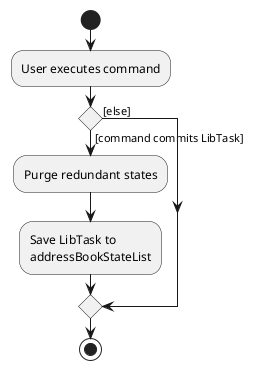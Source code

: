 @startuml
start
:User executes command;

'Since the beta syntax does not support placing the condition outside the
'diamond we place it as the true branch instead.

if () then ([command commits LibTask])
    :Purge redundant states;
    :Save LibTask to
    addressBookStateList;
else ([else])
endif
stop
@enduml
